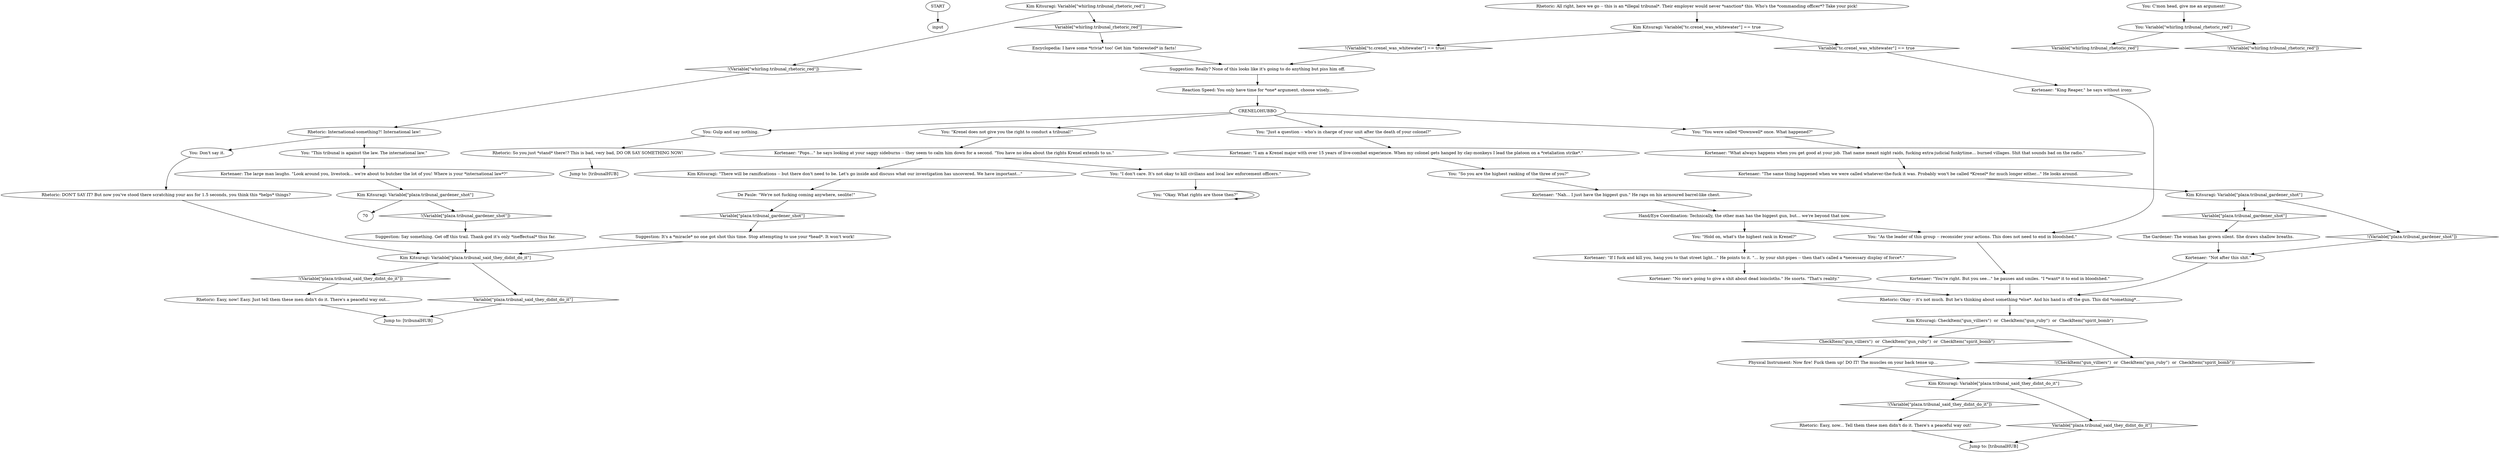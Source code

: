 # TRIBUNAL / LEGITIMACY OF THIS TRIBUNAL
# "Does Krenel give you the right to conduct tribunal?"
# ==================================================
digraph G {
	  0 [label="START"];
	  1 [label="input"];
	  2 [label="Jump to: [tribunalHUB]"];
	  3 [label="Reaction Speed: You only have time for *one* argument, choose wisely..."];
	  4 [label="You: \"Krenel does not give you the right to conduct a tribunal!\""];
	  5 [label="You: \"You were called *Downwell* once. What happened?\""];
	  6 [label="You: \"This tribunal is against the law. The international law.\""];
	  7 [label="Kortenaer: \"No one's going to give a shit about dead loincloths.\" He snorts. \"That's reality.\""];
	  8 [label="Kortenaer: \"What always happens when you get good at your job. That name meant night raids, fucking extra-judicial funkytime... burned villages. Shit that sounds bad on the radio.\""];
	  9 [label="CRENELOHUBBO"];
	  10 [label="Physical Instrument: Now fire! Fuck them up! DO IT! The muscles on your back tense up..."];
	  11 [label="Rhetoric: Easy, now... Tell them these men didn't do it. There's a peaceful way out!"];
	  12 [label="Kim Kitsuragi: Variable[\"plaza.tribunal_said_they_didnt_do_it\"]"];
	  13 [label="Variable[\"plaza.tribunal_said_they_didnt_do_it\"]", shape=diamond];
	  14 [label="!(Variable[\"plaza.tribunal_said_they_didnt_do_it\"])", shape=diamond];
	  15 [label="Kim Kitsuragi: Variable[\"whirling.tribunal_rhetoric_red\"]"];
	  16 [label="Variable[\"whirling.tribunal_rhetoric_red\"]", shape=diamond];
	  17 [label="!(Variable[\"whirling.tribunal_rhetoric_red\"])", shape=diamond];
	  18 [label="Kim Kitsuragi: CheckItem(\"gun_villiers\")  or  CheckItem(\"gun_ruby\")  or  CheckItem(\"spirit_bomb\")"];
	  19 [label="CheckItem(\"gun_villiers\")  or  CheckItem(\"gun_ruby\")  or  CheckItem(\"spirit_bomb\")", shape=diamond];
	  20 [label="!(CheckItem(\"gun_villiers\")  or  CheckItem(\"gun_ruby\")  or  CheckItem(\"spirit_bomb\"))", shape=diamond];
	  21 [label="You: \"Hold on, what's the highest rank in Krenel?\""];
	  22 [label="You: C'mon head, give me an argument!"];
	  23 [label="You: Variable[\"whirling.tribunal_rhetoric_red\"]"];
	  24 [label="Variable[\"whirling.tribunal_rhetoric_red\"]", shape=diamond];
	  25 [label="!(Variable[\"whirling.tribunal_rhetoric_red\"])", shape=diamond];
	  26 [label="De Paule: \"We're not fucking coming anywhere, seolite!\""];
	  27 [label="Kortenaer: \"You're right. But you see...\" he pauses and smiles. \"I *want* it to end in bloodshed.\""];
	  28 [label="Kim Kitsuragi: Variable[\"tc.crenel_was_whitewater\"] == true"];
	  29 [label="Variable[\"tc.crenel_was_whitewater\"] == true", shape=diamond];
	  30 [label="!(Variable[\"tc.crenel_was_whitewater\"] == true)", shape=diamond];
	  31 [label="Kortenaer: \"The same thing happened when we were called whatever-the-fuck it was. Probably won't be called *Krenel* for much longer either...\" He looks around."];
	  32 [label="Kortenaer: \"Nah... I just have the biggest gun.\" He raps on his armoured barrel-like chest."];
	  33 [label="Rhetoric: International-something?! International law!"];
	  34 [label="Rhetoric: Okay -- it's not much. But he's thinking about something *else*. And his hand is off the gun. This did *something*..."];
	  35 [label="You: Don't say it."];
	  36 [label="Rhetoric: Easy, now! Easy. Just tell them these men didn't do it. There's a peaceful way out..."];
	  37 [label="You: \"Just a question -- who's in charge of your unit after the death of your colonel?\""];
	  38 [label="You: \"As the leader of this group -- reconsider your actions. This does not need to end in bloodshed.\""];
	  39 [label="You: \"So you are the highest ranking of the three of you?\""];
	  40 [label="You: Gulp and say nothing."];
	  41 [label="Jump to: [tribunalHUB]"];
	  42 [label="Kortenaer: \"Not after this shit.\""];
	  43 [label="Suggestion: It's a *miracle* no one got shot this time. Stop attempting to use your *head*. It won't work!"];
	  44 [label="The Gardener: The woman has grown silent. She draws shallow breaths."];
	  45 [label="Rhetoric: So you just *stand* there!? This is bad, very bad, DO OR SAY SOMETHING NOW!"];
	  46 [label="Suggestion: Say something. Get off this trail. Thank god it's only *ineffectual* thus far."];
	  47 [label="Kortenaer: \"Pops...\" he says looking at your saggy sideburns -- they seem to calm him down for a second. \"You have no idea about the rights Krenel extends to us.\""];
	  48 [label="Kim Kitsuragi: Variable[\"plaza.tribunal_said_they_didnt_do_it\"]"];
	  49 [label="Variable[\"plaza.tribunal_said_they_didnt_do_it\"]", shape=diamond];
	  50 [label="!(Variable[\"plaza.tribunal_said_they_didnt_do_it\"])", shape=diamond];
	  51 [label="Kortenaer: \"I am a Krenel major with over 15 years of live-combat experience. When my colonel gets hanged by clay-monkeys I lead the platoon on a *retaliation strike*.\""];
	  52 [label="Jump to: [tribunalHUB]"];
	  53 [label="Suggestion: Really? None of this looks like it's going to do anything but piss him off."];
	  54 [label="Kortenaer: The large man laughs. \"Look around you, livestock... we're about to butcher the lot of you! Where is your *international law*?\""];
	  55 [label="Kim Kitsuragi: Variable[\"plaza.tribunal_gardener_shot\"]"];
	  56 [label="Variable[\"plaza.tribunal_gardener_shot\"]", shape=diamond];
	  57 [label="!(Variable[\"plaza.tribunal_gardener_shot\"])", shape=diamond];
	  58 [label="Rhetoric: DON'T SAY IT? But now you've stood there scratching your ass for 1.5 seconds, you think this *helps* things?"];
	  59 [label="Hand/Eye Coordination: Technically, the other man has the biggest gun, but... we're beyond that now."];
	  60 [label="You: \"I don't care. It's not okay to kill civilians and local law enforcement officers.\""];
	  61 [label="Rhetoric: All right, here we go -- this is an *illegal tribunal*. Their employer would never *sanction* this. Who's the *commanding officer*? Take your pick!"];
	  62 [label="Encyclopedia: I have some *trivia* too! Get him *interested* in facts!"];
	  63 [label="Kortenaer: \"King Reaper,\" he says without irony."];
	  64 [label="Kortenaer: \"If I fuck and kill you, hang you to that street light...\" He points to it. \"... by your shit-pipes -- then that's called a *necessary display of force*.\""];
	  65 [label="You: \"Okay. What rights are those then?\""];
	  66 [label="Kim Kitsuragi: \"There will be ramifications -- but there don't need to be. Let's go inside and discuss what our investigation has uncovered. We have important...\""];
	  67 [label="Kim Kitsuragi: Variable[\"plaza.tribunal_gardener_shot\"]"];
	  68 [label="Variable[\"plaza.tribunal_gardener_shot\"]", shape=diamond];
	  69 [label="!(Variable[\"plaza.tribunal_gardener_shot\"])", shape=diamond];
	  0 -> 1
	  3 -> 9
	  4 -> 47
	  5 -> 8
	  6 -> 54
	  7 -> 34
	  8 -> 31
	  9 -> 40
	  9 -> 5
	  9 -> 4
	  9 -> 37
	  10 -> 48
	  11 -> 41
	  12 -> 13
	  12 -> 14
	  13 -> 2
	  14 -> 36
	  15 -> 16
	  15 -> 17
	  16 -> 62
	  17 -> 33
	  18 -> 19
	  18 -> 20
	  19 -> 10
	  20 -> 48
	  21 -> 64
	  22 -> 23
	  23 -> 24
	  23 -> 25
	  26 -> 68
	  27 -> 34
	  28 -> 29
	  28 -> 30
	  29 -> 63
	  30 -> 53
	  31 -> 55
	  32 -> 59
	  33 -> 35
	  33 -> 6
	  34 -> 18
	  35 -> 58
	  36 -> 2
	  37 -> 51
	  38 -> 27
	  39 -> 32
	  40 -> 45
	  42 -> 34
	  43 -> 12
	  44 -> 42
	  45 -> 52
	  46 -> 12
	  47 -> 66
	  47 -> 60
	  48 -> 49
	  48 -> 50
	  49 -> 41
	  50 -> 11
	  51 -> 39
	  53 -> 3
	  54 -> 67
	  55 -> 56
	  55 -> 57
	  56 -> 44
	  57 -> 42
	  58 -> 12
	  59 -> 21
	  59 -> 38
	  60 -> 65
	  61 -> 28
	  62 -> 53
	  63 -> 38
	  64 -> 7
	  65 -> 65
	  66 -> 26
	  67 -> 69
	  67 -> 70
	  68 -> 43
	  69 -> 46
}

